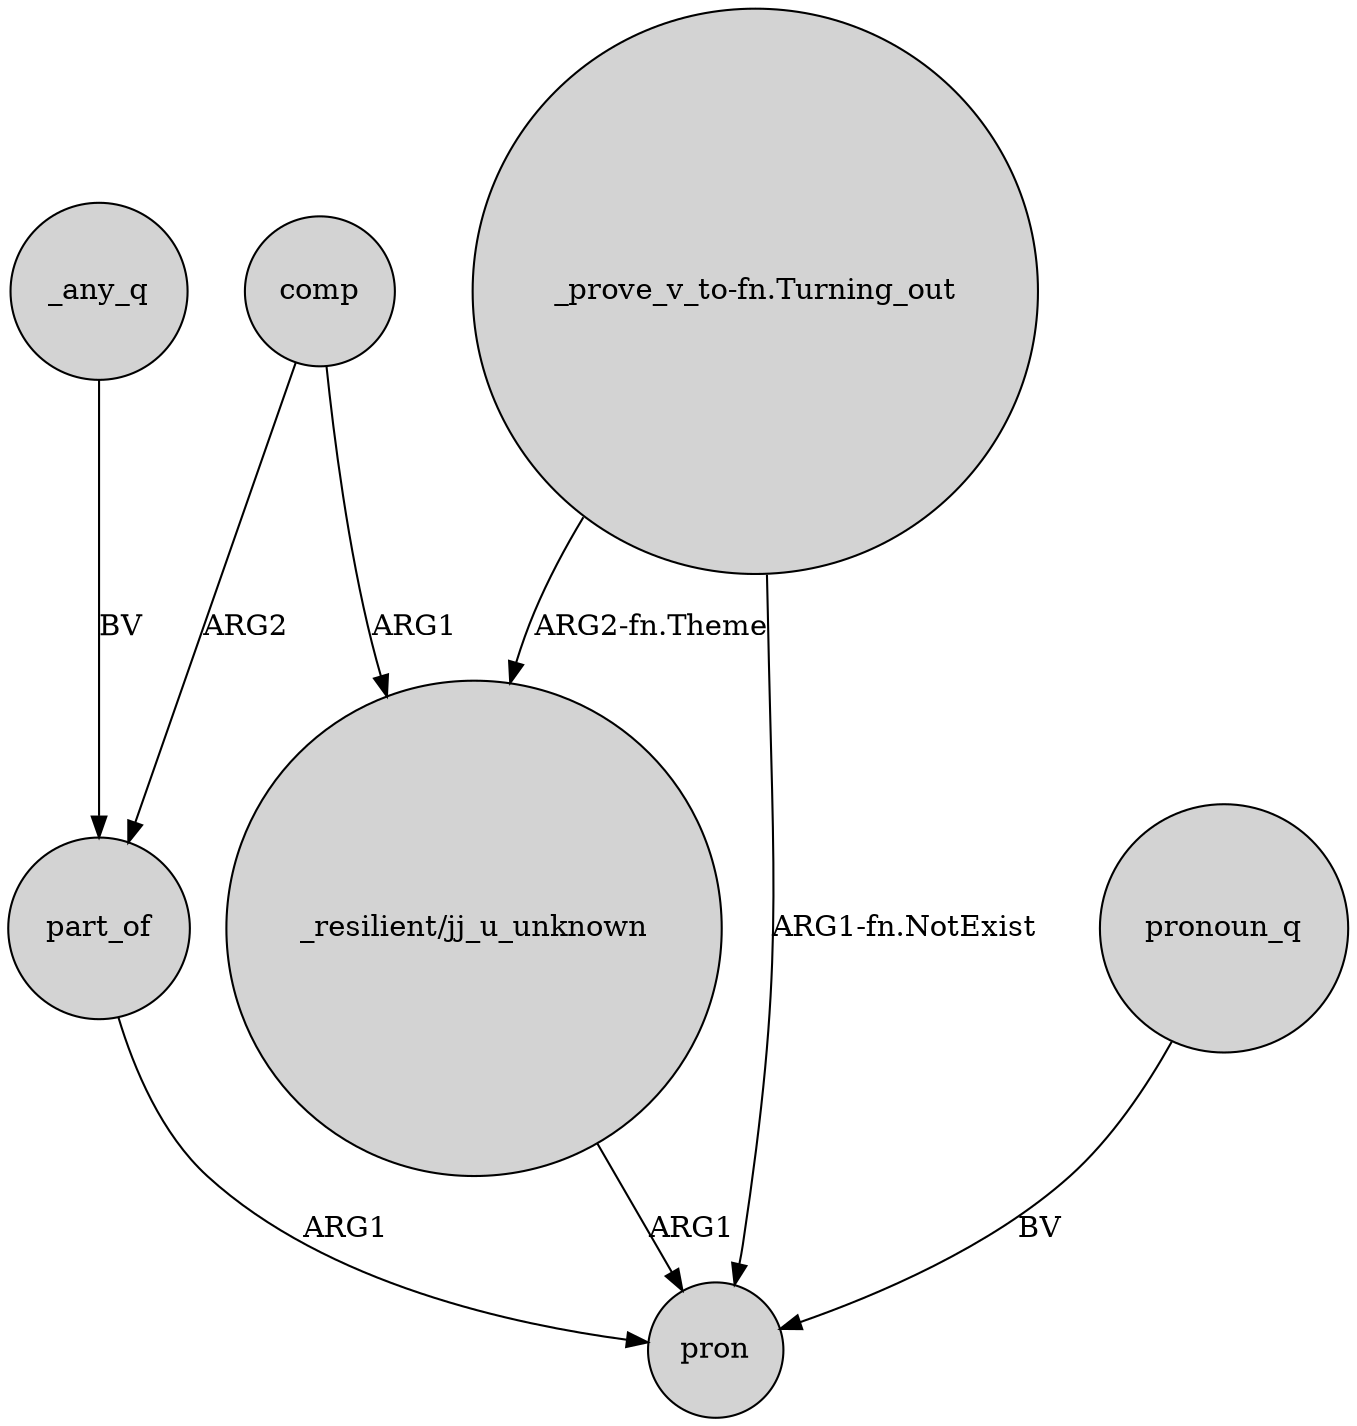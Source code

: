 digraph {
	node [shape=circle style=filled]
	part_of -> pron [label=ARG1]
	comp -> "_resilient/jj_u_unknown" [label=ARG1]
	"_prove_v_to-fn.Turning_out" -> pron [label="ARG1-fn.NotExist"]
	"_resilient/jj_u_unknown" -> pron [label=ARG1]
	_any_q -> part_of [label=BV]
	"_prove_v_to-fn.Turning_out" -> "_resilient/jj_u_unknown" [label="ARG2-fn.Theme"]
	comp -> part_of [label=ARG2]
	pronoun_q -> pron [label=BV]
}
